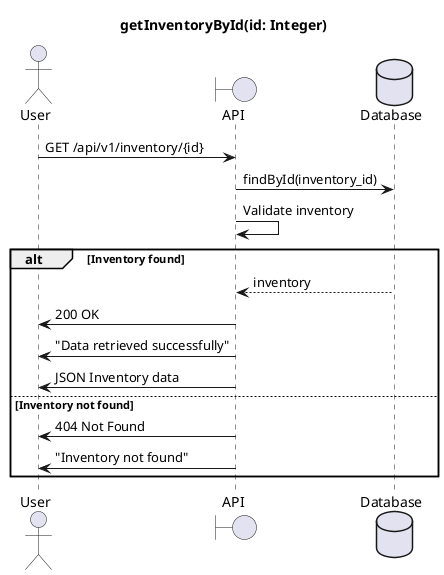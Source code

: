 @startuml
title getInventoryById(id: Integer)

actor User as u
boundary API as a
database Database as d

u->a : GET /api/v1/inventory/{id}
a->d: findById(inventory_id)
a->a : Validate inventory

alt Inventory found
    d-->a : inventory
    a->u : 200 OK
    a->u : "Data retrieved successfully"
    a->u : JSON Inventory data
else Inventory not found
    a->u : 404 Not Found
    a->u : "Inventory not found"
end

@enduml
